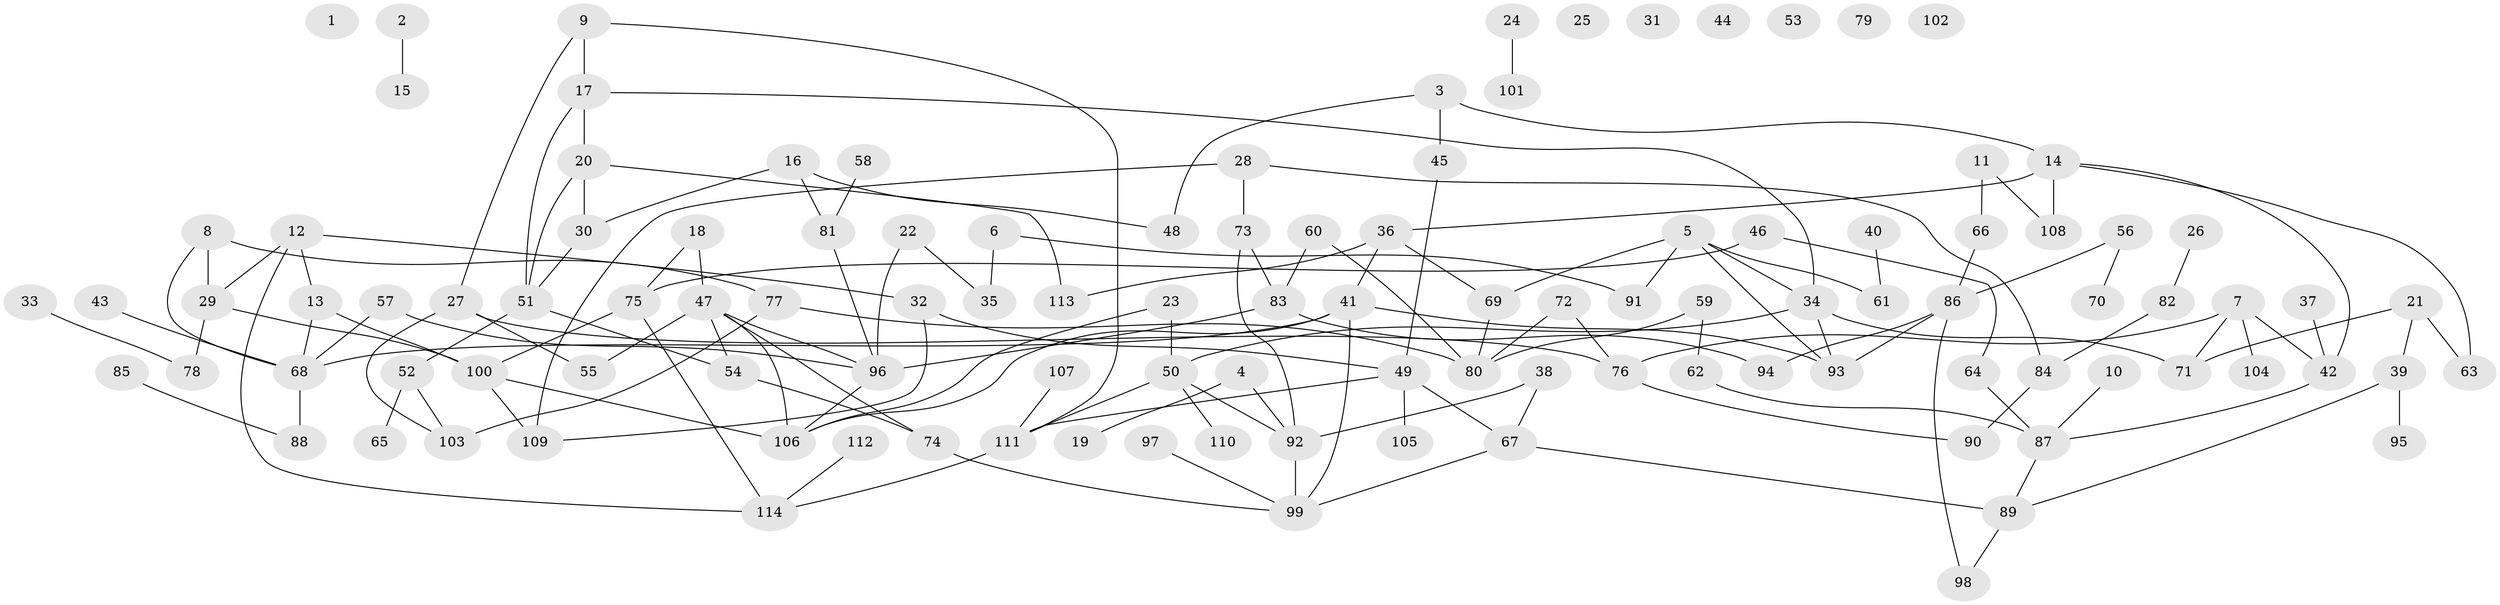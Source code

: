 // Generated by graph-tools (version 1.1) at 2025/40/03/09/25 04:40:50]
// undirected, 114 vertices, 150 edges
graph export_dot {
graph [start="1"]
  node [color=gray90,style=filled];
  1;
  2;
  3;
  4;
  5;
  6;
  7;
  8;
  9;
  10;
  11;
  12;
  13;
  14;
  15;
  16;
  17;
  18;
  19;
  20;
  21;
  22;
  23;
  24;
  25;
  26;
  27;
  28;
  29;
  30;
  31;
  32;
  33;
  34;
  35;
  36;
  37;
  38;
  39;
  40;
  41;
  42;
  43;
  44;
  45;
  46;
  47;
  48;
  49;
  50;
  51;
  52;
  53;
  54;
  55;
  56;
  57;
  58;
  59;
  60;
  61;
  62;
  63;
  64;
  65;
  66;
  67;
  68;
  69;
  70;
  71;
  72;
  73;
  74;
  75;
  76;
  77;
  78;
  79;
  80;
  81;
  82;
  83;
  84;
  85;
  86;
  87;
  88;
  89;
  90;
  91;
  92;
  93;
  94;
  95;
  96;
  97;
  98;
  99;
  100;
  101;
  102;
  103;
  104;
  105;
  106;
  107;
  108;
  109;
  110;
  111;
  112;
  113;
  114;
  2 -- 15;
  3 -- 14;
  3 -- 45;
  3 -- 48;
  4 -- 19;
  4 -- 92;
  5 -- 34;
  5 -- 61;
  5 -- 69;
  5 -- 91;
  5 -- 93;
  6 -- 35;
  6 -- 91;
  7 -- 42;
  7 -- 71;
  7 -- 76;
  7 -- 104;
  8 -- 29;
  8 -- 68;
  8 -- 77;
  9 -- 17;
  9 -- 27;
  9 -- 111;
  10 -- 87;
  11 -- 66;
  11 -- 108;
  12 -- 13;
  12 -- 29;
  12 -- 32;
  12 -- 114;
  13 -- 68;
  13 -- 100;
  14 -- 36;
  14 -- 42;
  14 -- 63;
  14 -- 108;
  16 -- 30;
  16 -- 48;
  16 -- 81;
  17 -- 20;
  17 -- 34;
  17 -- 51;
  18 -- 47;
  18 -- 75;
  20 -- 30;
  20 -- 51;
  20 -- 113;
  21 -- 39;
  21 -- 63;
  21 -- 71;
  22 -- 35;
  22 -- 96;
  23 -- 50;
  23 -- 106;
  24 -- 101;
  26 -- 82;
  27 -- 55;
  27 -- 76;
  27 -- 103;
  28 -- 73;
  28 -- 84;
  28 -- 109;
  29 -- 78;
  29 -- 100;
  30 -- 51;
  32 -- 49;
  32 -- 109;
  33 -- 78;
  34 -- 50;
  34 -- 71;
  34 -- 93;
  36 -- 41;
  36 -- 69;
  36 -- 113;
  37 -- 42;
  38 -- 67;
  38 -- 92;
  39 -- 89;
  39 -- 95;
  40 -- 61;
  41 -- 68;
  41 -- 93;
  41 -- 99;
  41 -- 106;
  42 -- 87;
  43 -- 68;
  45 -- 49;
  46 -- 64;
  46 -- 75;
  47 -- 54;
  47 -- 55;
  47 -- 74;
  47 -- 96;
  47 -- 106;
  49 -- 67;
  49 -- 105;
  49 -- 111;
  50 -- 92;
  50 -- 110;
  50 -- 111;
  51 -- 52;
  51 -- 54;
  52 -- 65;
  52 -- 103;
  54 -- 74;
  56 -- 70;
  56 -- 86;
  57 -- 68;
  57 -- 96;
  58 -- 81;
  59 -- 62;
  59 -- 80;
  60 -- 80;
  60 -- 83;
  62 -- 87;
  64 -- 87;
  66 -- 86;
  67 -- 89;
  67 -- 99;
  68 -- 88;
  69 -- 80;
  72 -- 76;
  72 -- 80;
  73 -- 83;
  73 -- 92;
  74 -- 99;
  75 -- 100;
  75 -- 114;
  76 -- 90;
  77 -- 80;
  77 -- 103;
  81 -- 96;
  82 -- 84;
  83 -- 94;
  83 -- 96;
  84 -- 90;
  85 -- 88;
  86 -- 93;
  86 -- 94;
  86 -- 98;
  87 -- 89;
  89 -- 98;
  92 -- 99;
  96 -- 106;
  97 -- 99;
  100 -- 106;
  100 -- 109;
  107 -- 111;
  111 -- 114;
  112 -- 114;
}
